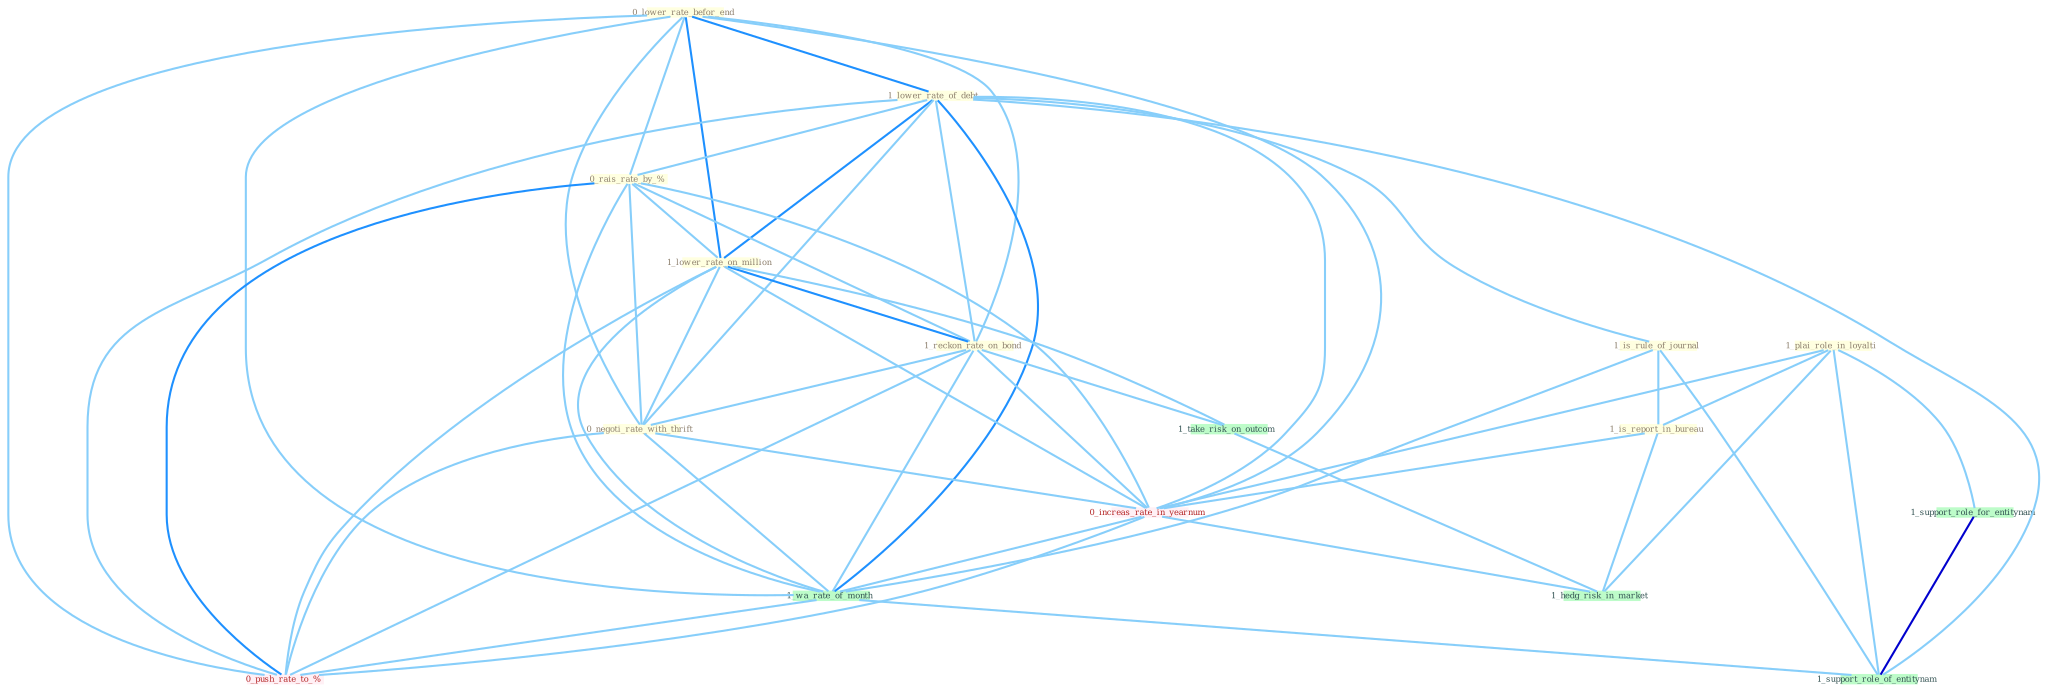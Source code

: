 Graph G{ 
    node
    [shape=polygon,style=filled,width=.5,height=.06,color="#BDFCC9",fixedsize=true,fontsize=4,
    fontcolor="#2f4f4f"];
    {node
    [color="#ffffe0", fontcolor="#8b7d6b"] "0_lower_rate_befor_end " "1_plai_role_in_loyalti " "1_lower_rate_of_debt " "1_is_rule_of_journal " "0_rais_rate_by_% " "1_lower_rate_on_million " "1_reckon_rate_on_bond " "1_is_report_in_bureau " "0_negoti_rate_with_thrift "}
{node [color="#fff0f5", fontcolor="#b22222"] "0_increas_rate_in_yearnum " "0_push_rate_to_% "}
edge [color="#B0E2FF"];

	"0_lower_rate_befor_end " -- "1_lower_rate_of_debt " [w="2", color="#1e90ff" , len=0.8];
	"0_lower_rate_befor_end " -- "0_rais_rate_by_% " [w="1", color="#87cefa" ];
	"0_lower_rate_befor_end " -- "1_lower_rate_on_million " [w="2", color="#1e90ff" , len=0.8];
	"0_lower_rate_befor_end " -- "1_reckon_rate_on_bond " [w="1", color="#87cefa" ];
	"0_lower_rate_befor_end " -- "0_negoti_rate_with_thrift " [w="1", color="#87cefa" ];
	"0_lower_rate_befor_end " -- "0_increas_rate_in_yearnum " [w="1", color="#87cefa" ];
	"0_lower_rate_befor_end " -- "1_wa_rate_of_month " [w="1", color="#87cefa" ];
	"0_lower_rate_befor_end " -- "0_push_rate_to_% " [w="1", color="#87cefa" ];
	"1_plai_role_in_loyalti " -- "1_is_report_in_bureau " [w="1", color="#87cefa" ];
	"1_plai_role_in_loyalti " -- "0_increas_rate_in_yearnum " [w="1", color="#87cefa" ];
	"1_plai_role_in_loyalti " -- "1_support_role_for_entitynam " [w="1", color="#87cefa" ];
	"1_plai_role_in_loyalti " -- "1_support_role_of_entitynam " [w="1", color="#87cefa" ];
	"1_plai_role_in_loyalti " -- "1_hedg_risk_in_market " [w="1", color="#87cefa" ];
	"1_lower_rate_of_debt " -- "1_is_rule_of_journal " [w="1", color="#87cefa" ];
	"1_lower_rate_of_debt " -- "0_rais_rate_by_% " [w="1", color="#87cefa" ];
	"1_lower_rate_of_debt " -- "1_lower_rate_on_million " [w="2", color="#1e90ff" , len=0.8];
	"1_lower_rate_of_debt " -- "1_reckon_rate_on_bond " [w="1", color="#87cefa" ];
	"1_lower_rate_of_debt " -- "0_negoti_rate_with_thrift " [w="1", color="#87cefa" ];
	"1_lower_rate_of_debt " -- "0_increas_rate_in_yearnum " [w="1", color="#87cefa" ];
	"1_lower_rate_of_debt " -- "1_wa_rate_of_month " [w="2", color="#1e90ff" , len=0.8];
	"1_lower_rate_of_debt " -- "0_push_rate_to_% " [w="1", color="#87cefa" ];
	"1_lower_rate_of_debt " -- "1_support_role_of_entitynam " [w="1", color="#87cefa" ];
	"1_is_rule_of_journal " -- "1_is_report_in_bureau " [w="1", color="#87cefa" ];
	"1_is_rule_of_journal " -- "1_wa_rate_of_month " [w="1", color="#87cefa" ];
	"1_is_rule_of_journal " -- "1_support_role_of_entitynam " [w="1", color="#87cefa" ];
	"0_rais_rate_by_% " -- "1_lower_rate_on_million " [w="1", color="#87cefa" ];
	"0_rais_rate_by_% " -- "1_reckon_rate_on_bond " [w="1", color="#87cefa" ];
	"0_rais_rate_by_% " -- "0_negoti_rate_with_thrift " [w="1", color="#87cefa" ];
	"0_rais_rate_by_% " -- "0_increas_rate_in_yearnum " [w="1", color="#87cefa" ];
	"0_rais_rate_by_% " -- "1_wa_rate_of_month " [w="1", color="#87cefa" ];
	"0_rais_rate_by_% " -- "0_push_rate_to_% " [w="2", color="#1e90ff" , len=0.8];
	"1_lower_rate_on_million " -- "1_reckon_rate_on_bond " [w="2", color="#1e90ff" , len=0.8];
	"1_lower_rate_on_million " -- "0_negoti_rate_with_thrift " [w="1", color="#87cefa" ];
	"1_lower_rate_on_million " -- "0_increas_rate_in_yearnum " [w="1", color="#87cefa" ];
	"1_lower_rate_on_million " -- "1_wa_rate_of_month " [w="1", color="#87cefa" ];
	"1_lower_rate_on_million " -- "1_take_risk_on_outcom " [w="1", color="#87cefa" ];
	"1_lower_rate_on_million " -- "0_push_rate_to_% " [w="1", color="#87cefa" ];
	"1_reckon_rate_on_bond " -- "0_negoti_rate_with_thrift " [w="1", color="#87cefa" ];
	"1_reckon_rate_on_bond " -- "0_increas_rate_in_yearnum " [w="1", color="#87cefa" ];
	"1_reckon_rate_on_bond " -- "1_wa_rate_of_month " [w="1", color="#87cefa" ];
	"1_reckon_rate_on_bond " -- "1_take_risk_on_outcom " [w="1", color="#87cefa" ];
	"1_reckon_rate_on_bond " -- "0_push_rate_to_% " [w="1", color="#87cefa" ];
	"1_is_report_in_bureau " -- "0_increas_rate_in_yearnum " [w="1", color="#87cefa" ];
	"1_is_report_in_bureau " -- "1_hedg_risk_in_market " [w="1", color="#87cefa" ];
	"0_negoti_rate_with_thrift " -- "0_increas_rate_in_yearnum " [w="1", color="#87cefa" ];
	"0_negoti_rate_with_thrift " -- "1_wa_rate_of_month " [w="1", color="#87cefa" ];
	"0_negoti_rate_with_thrift " -- "0_push_rate_to_% " [w="1", color="#87cefa" ];
	"0_increas_rate_in_yearnum " -- "1_wa_rate_of_month " [w="1", color="#87cefa" ];
	"0_increas_rate_in_yearnum " -- "0_push_rate_to_% " [w="1", color="#87cefa" ];
	"0_increas_rate_in_yearnum " -- "1_hedg_risk_in_market " [w="1", color="#87cefa" ];
	"1_wa_rate_of_month " -- "0_push_rate_to_% " [w="1", color="#87cefa" ];
	"1_wa_rate_of_month " -- "1_support_role_of_entitynam " [w="1", color="#87cefa" ];
	"1_support_role_for_entitynam " -- "1_support_role_of_entitynam " [w="3", color="#0000cd" , len=0.6];
	"1_take_risk_on_outcom " -- "1_hedg_risk_in_market " [w="1", color="#87cefa" ];
}